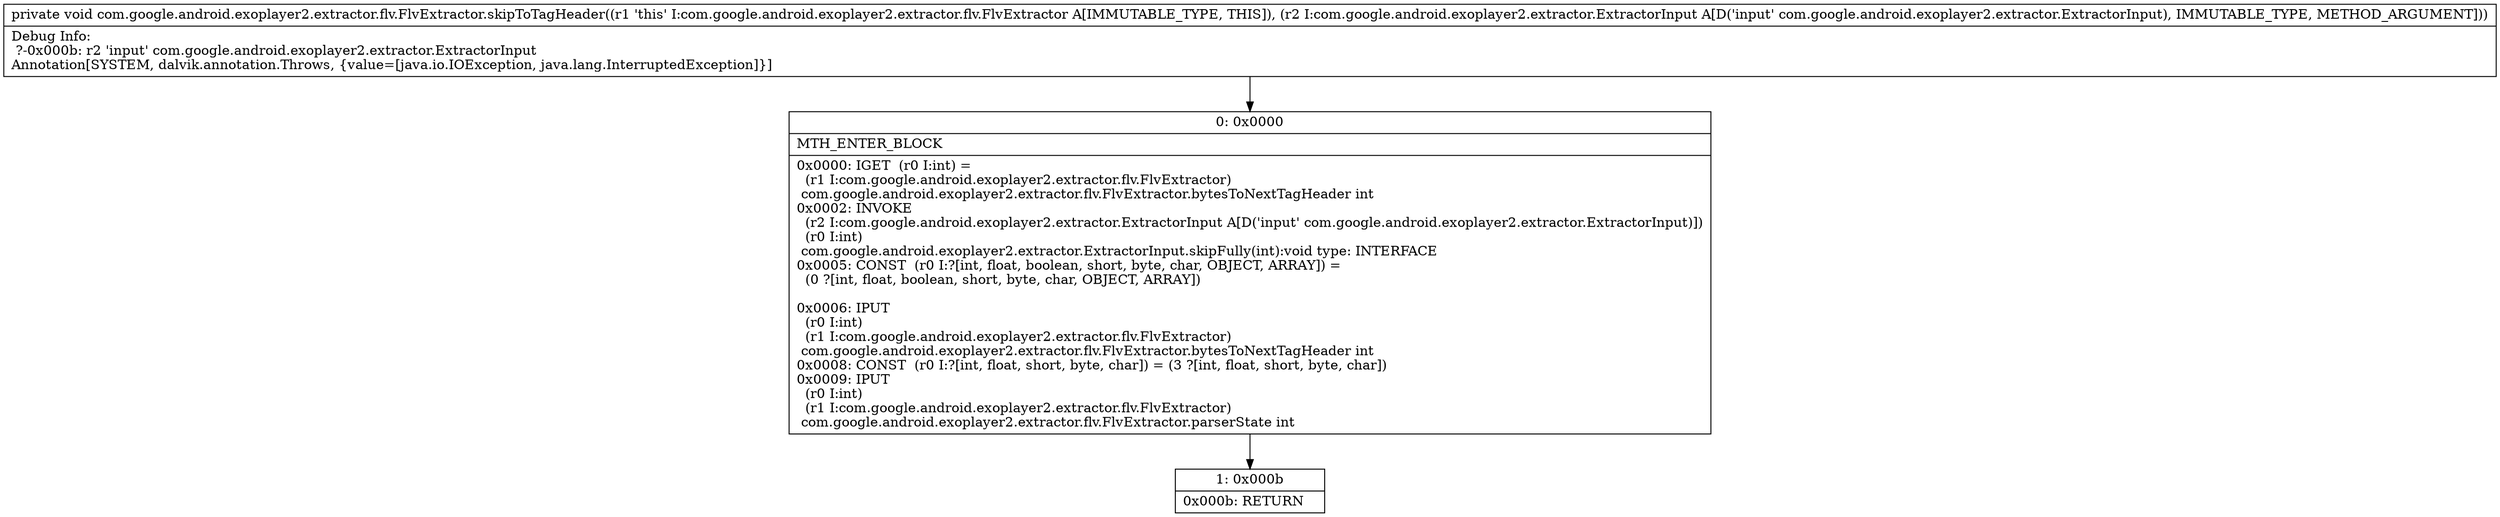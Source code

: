 digraph "CFG forcom.google.android.exoplayer2.extractor.flv.FlvExtractor.skipToTagHeader(Lcom\/google\/android\/exoplayer2\/extractor\/ExtractorInput;)V" {
Node_0 [shape=record,label="{0\:\ 0x0000|MTH_ENTER_BLOCK\l|0x0000: IGET  (r0 I:int) = \l  (r1 I:com.google.android.exoplayer2.extractor.flv.FlvExtractor)\l com.google.android.exoplayer2.extractor.flv.FlvExtractor.bytesToNextTagHeader int \l0x0002: INVOKE  \l  (r2 I:com.google.android.exoplayer2.extractor.ExtractorInput A[D('input' com.google.android.exoplayer2.extractor.ExtractorInput)])\l  (r0 I:int)\l com.google.android.exoplayer2.extractor.ExtractorInput.skipFully(int):void type: INTERFACE \l0x0005: CONST  (r0 I:?[int, float, boolean, short, byte, char, OBJECT, ARRAY]) = \l  (0 ?[int, float, boolean, short, byte, char, OBJECT, ARRAY])\l \l0x0006: IPUT  \l  (r0 I:int)\l  (r1 I:com.google.android.exoplayer2.extractor.flv.FlvExtractor)\l com.google.android.exoplayer2.extractor.flv.FlvExtractor.bytesToNextTagHeader int \l0x0008: CONST  (r0 I:?[int, float, short, byte, char]) = (3 ?[int, float, short, byte, char]) \l0x0009: IPUT  \l  (r0 I:int)\l  (r1 I:com.google.android.exoplayer2.extractor.flv.FlvExtractor)\l com.google.android.exoplayer2.extractor.flv.FlvExtractor.parserState int \l}"];
Node_1 [shape=record,label="{1\:\ 0x000b|0x000b: RETURN   \l}"];
MethodNode[shape=record,label="{private void com.google.android.exoplayer2.extractor.flv.FlvExtractor.skipToTagHeader((r1 'this' I:com.google.android.exoplayer2.extractor.flv.FlvExtractor A[IMMUTABLE_TYPE, THIS]), (r2 I:com.google.android.exoplayer2.extractor.ExtractorInput A[D('input' com.google.android.exoplayer2.extractor.ExtractorInput), IMMUTABLE_TYPE, METHOD_ARGUMENT]))  | Debug Info:\l  ?\-0x000b: r2 'input' com.google.android.exoplayer2.extractor.ExtractorInput\lAnnotation[SYSTEM, dalvik.annotation.Throws, \{value=[java.io.IOException, java.lang.InterruptedException]\}]\l}"];
MethodNode -> Node_0;
Node_0 -> Node_1;
}

